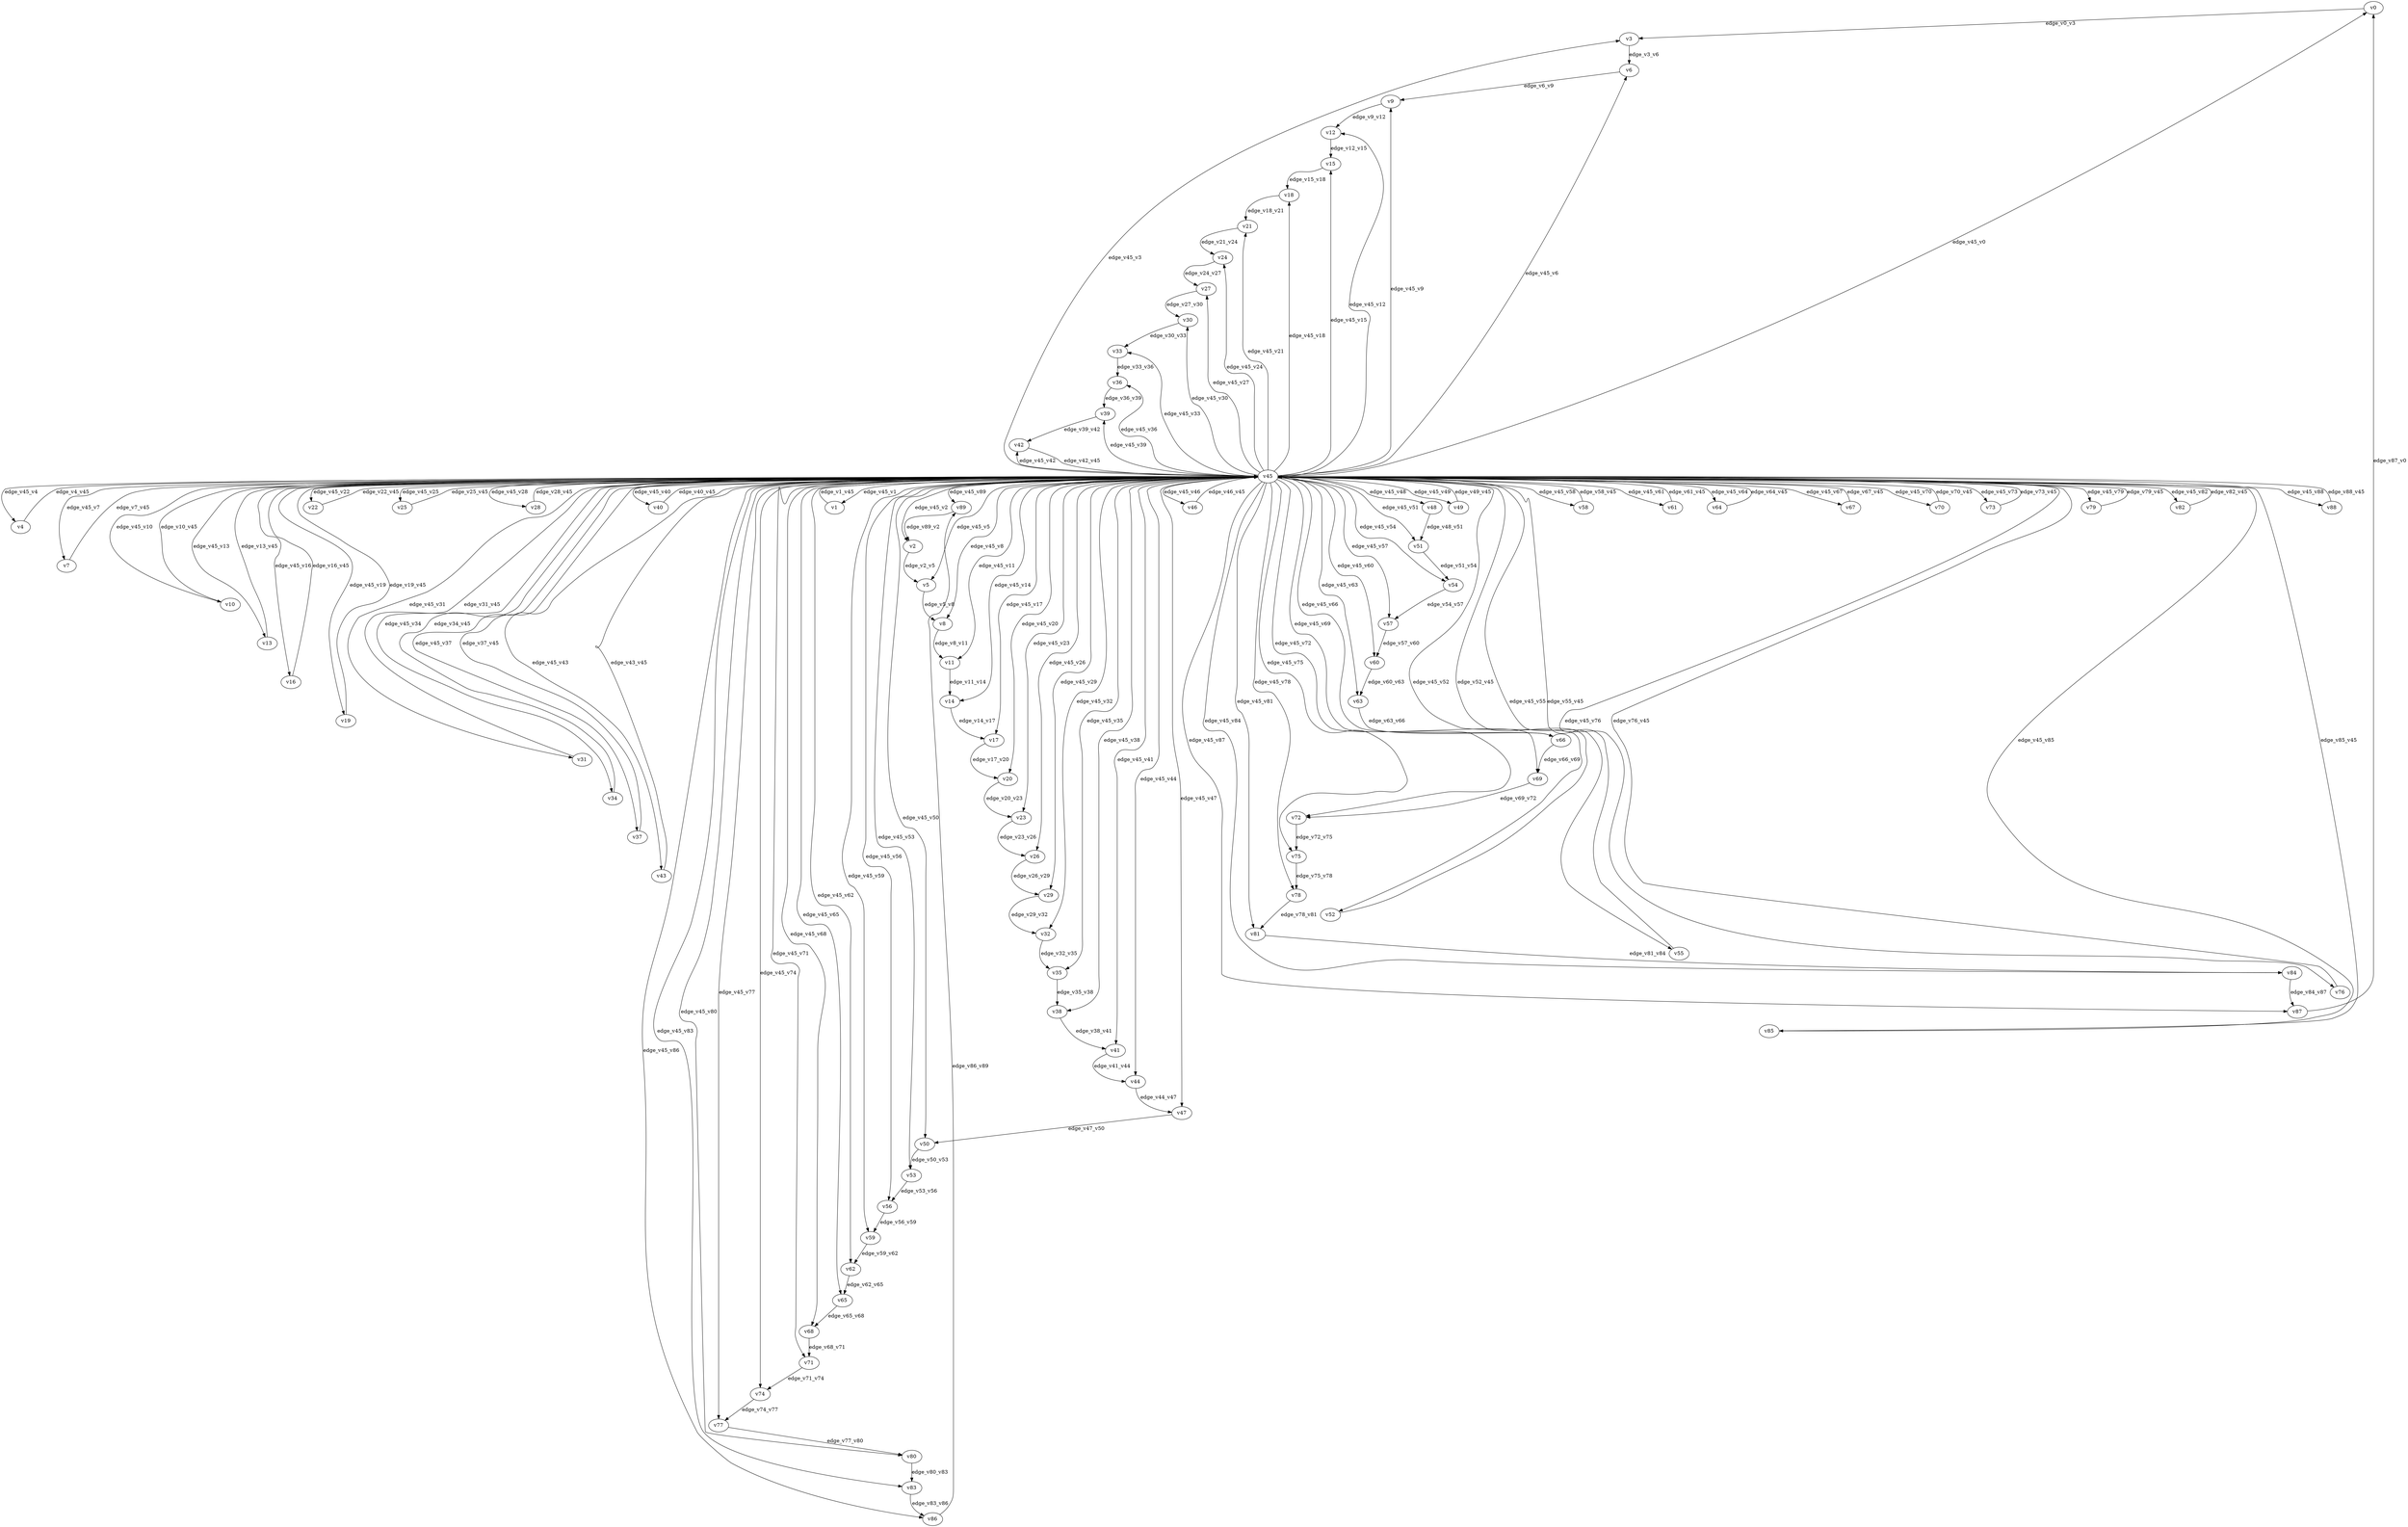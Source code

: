 digraph test132 {
    // Discounted game test case
    // Vertex properties: name [player=X]
    // Edge properties: [weight=Y, discount=Z]

    v0 [name="v0", player=0];
    v1 [name="v1", player=1];
    v2 [name="v2", player=0];
    v3 [name="v3", player=1];
    v4 [name="v4", player=0];
    v5 [name="v5", player=1];
    v6 [name="v6", player=0];
    v7 [name="v7", player=1];
    v8 [name="v8", player=0];
    v9 [name="v9", player=1];
    v10 [name="v10", player=0];
    v11 [name="v11", player=1];
    v12 [name="v12", player=0];
    v13 [name="v13", player=1];
    v14 [name="v14", player=0];
    v15 [name="v15", player=1];
    v16 [name="v16", player=0];
    v17 [name="v17", player=1];
    v18 [name="v18", player=0];
    v19 [name="v19", player=1];
    v20 [name="v20", player=0];
    v21 [name="v21", player=1];
    v22 [name="v22", player=0];
    v23 [name="v23", player=1];
    v24 [name="v24", player=0];
    v25 [name="v25", player=1];
    v26 [name="v26", player=0];
    v27 [name="v27", player=1];
    v28 [name="v28", player=0];
    v29 [name="v29", player=1];
    v30 [name="v30", player=0];
    v31 [name="v31", player=1];
    v32 [name="v32", player=0];
    v33 [name="v33", player=1];
    v34 [name="v34", player=0];
    v35 [name="v35", player=1];
    v36 [name="v36", player=0];
    v37 [name="v37", player=1];
    v38 [name="v38", player=0];
    v39 [name="v39", player=1];
    v40 [name="v40", player=0];
    v41 [name="v41", player=1];
    v42 [name="v42", player=0];
    v43 [name="v43", player=1];
    v44 [name="v44", player=0];
    v45 [name="v45", player=0];
    v46 [name="v46", player=0];
    v47 [name="v47", player=1];
    v48 [name="v48", player=0];
    v49 [name="v49", player=1];
    v50 [name="v50", player=0];
    v51 [name="v51", player=1];
    v52 [name="v52", player=0];
    v53 [name="v53", player=1];
    v54 [name="v54", player=0];
    v55 [name="v55", player=1];
    v56 [name="v56", player=0];
    v57 [name="v57", player=1];
    v58 [name="v58", player=0];
    v59 [name="v59", player=1];
    v60 [name="v60", player=0];
    v61 [name="v61", player=1];
    v62 [name="v62", player=0];
    v63 [name="v63", player=1];
    v64 [name="v64", player=0];
    v65 [name="v65", player=1];
    v66 [name="v66", player=0];
    v67 [name="v67", player=1];
    v68 [name="v68", player=0];
    v69 [name="v69", player=1];
    v70 [name="v70", player=0];
    v71 [name="v71", player=1];
    v72 [name="v72", player=0];
    v73 [name="v73", player=1];
    v74 [name="v74", player=0];
    v75 [name="v75", player=1];
    v76 [name="v76", player=0];
    v77 [name="v77", player=1];
    v78 [name="v78", player=0];
    v79 [name="v79", player=1];
    v80 [name="v80", player=0];
    v81 [name="v81", player=1];
    v82 [name="v82", player=0];
    v83 [name="v83", player=1];
    v84 [name="v84", player=0];
    v85 [name="v85", player=1];
    v86 [name="v86", player=0];
    v87 [name="v87", player=1];
    v88 [name="v88", player=0];
    v89 [name="v89", player=1];

    v45 -> v0 [label="edge_v45_v0", weight=-3.13, discount=0.199];
    v45 -> v1 [label="edge_v45_v1", weight=1.90, discount=0.199];
    v1 -> v45 [label="edge_v1_v45", weight=4.51, discount=0.199];
    v45 -> v2 [label="edge_v45_v2", weight=-4.33, discount=0.199];
    v45 -> v3 [label="edge_v45_v3", weight=-3.27, discount=0.199];
    v45 -> v4 [label="edge_v45_v4", weight=-0.43, discount=0.199];
    v4 -> v45 [label="edge_v4_v45", weight=-1.23, discount=0.199];
    v45 -> v5 [label="edge_v45_v5", weight=7.51, discount=0.199];
    v45 -> v6 [label="edge_v45_v6", weight=-2.23, discount=0.199];
    v45 -> v7 [label="edge_v45_v7", weight=-2.97, discount=0.199];
    v7 -> v45 [label="edge_v7_v45", weight=-5.94, discount=0.199];
    v45 -> v8 [label="edge_v45_v8", weight=3.74, discount=0.199];
    v45 -> v9 [label="edge_v45_v9", weight=4.34, discount=0.199];
    v45 -> v10 [label="edge_v45_v10", weight=0.87, discount=0.199];
    v10 -> v45 [label="edge_v10_v45", weight=-1.80, discount=0.199];
    v45 -> v11 [label="edge_v45_v11", weight=4.20, discount=0.199];
    v45 -> v12 [label="edge_v45_v12", weight=-4.76, discount=0.199];
    v45 -> v13 [label="edge_v45_v13", weight=0.34, discount=0.199];
    v13 -> v45 [label="edge_v13_v45", weight=-1.07, discount=0.199];
    v45 -> v14 [label="edge_v45_v14", weight=-1.28, discount=0.199];
    v45 -> v15 [label="edge_v45_v15", weight=9.31, discount=0.199];
    v45 -> v16 [label="edge_v45_v16", weight=-5.65, discount=0.199];
    v16 -> v45 [label="edge_v16_v45", weight=-7.34, discount=0.199];
    v45 -> v17 [label="edge_v45_v17", weight=3.85, discount=0.199];
    v45 -> v18 [label="edge_v45_v18", weight=5.89, discount=0.199];
    v45 -> v19 [label="edge_v45_v19", weight=-1.41, discount=0.199];
    v19 -> v45 [label="edge_v19_v45", weight=-3.86, discount=0.199];
    v45 -> v20 [label="edge_v45_v20", weight=7.83, discount=0.199];
    v45 -> v21 [label="edge_v45_v21", weight=4.57, discount=0.199];
    v45 -> v22 [label="edge_v45_v22", weight=9.08, discount=0.199];
    v22 -> v45 [label="edge_v22_v45", weight=7.65, discount=0.199];
    v45 -> v23 [label="edge_v45_v23", weight=6.53, discount=0.199];
    v45 -> v24 [label="edge_v45_v24", weight=1.93, discount=0.199];
    v45 -> v25 [label="edge_v45_v25", weight=1.82, discount=0.199];
    v25 -> v45 [label="edge_v25_v45", weight=-1.17, discount=0.199];
    v45 -> v26 [label="edge_v45_v26", weight=5.73, discount=0.199];
    v45 -> v27 [label="edge_v45_v27", weight=3.26, discount=0.199];
    v45 -> v28 [label="edge_v45_v28", weight=9.29, discount=0.199];
    v28 -> v45 [label="edge_v28_v45", weight=12.02, discount=0.199];
    v45 -> v29 [label="edge_v45_v29", weight=8.65, discount=0.199];
    v45 -> v30 [label="edge_v45_v30", weight=4.72, discount=0.199];
    v45 -> v31 [label="edge_v45_v31", weight=-1.02, discount=0.199];
    v31 -> v45 [label="edge_v31_v45", weight=-0.69, discount=0.199];
    v45 -> v32 [label="edge_v45_v32", weight=-3.16, discount=0.199];
    v45 -> v33 [label="edge_v45_v33", weight=3.67, discount=0.199];
    v45 -> v34 [label="edge_v45_v34", weight=0.19, discount=0.199];
    v34 -> v45 [label="edge_v34_v45", weight=0.03, discount=0.199];
    v45 -> v35 [label="edge_v45_v35", weight=2.25, discount=0.199];
    v45 -> v36 [label="edge_v45_v36", weight=-5.05, discount=0.199];
    v45 -> v37 [label="edge_v45_v37", weight=-2.68, discount=0.199];
    v37 -> v45 [label="edge_v37_v45", weight=-1.61, discount=0.199];
    v45 -> v38 [label="edge_v45_v38", weight=2.57, discount=0.199];
    v45 -> v39 [label="edge_v45_v39", weight=4.50, discount=0.199];
    v45 -> v40 [label="edge_v45_v40", weight=8.71, discount=0.199];
    v40 -> v45 [label="edge_v40_v45", weight=9.49, discount=0.199];
    v45 -> v41 [label="edge_v45_v41", weight=4.00, discount=0.199];
    v45 -> v42 [label="edge_v45_v42", weight=3.38, discount=0.199];
    v45 -> v43 [label="edge_v45_v43", weight=-1.75, discount=0.199];
    v43 -> v45 [label="edge_v43_v45", weight=-1.26, discount=0.199];
    v45 -> v44 [label="edge_v45_v44", weight=7.06, discount=0.199];
    v45 -> v46 [label="edge_v45_v46", weight=6.17, discount=0.199];
    v46 -> v45 [label="edge_v46_v45", weight=5.82, discount=0.199];
    v45 -> v47 [label="edge_v45_v47", weight=6.78, discount=0.199];
    v45 -> v48 [label="edge_v45_v48", weight=-3.36, discount=0.199];
    v45 -> v49 [label="edge_v45_v49", weight=7.63, discount=0.199];
    v49 -> v45 [label="edge_v49_v45", weight=8.48, discount=0.199];
    v45 -> v50 [label="edge_v45_v50", weight=2.76, discount=0.199];
    v45 -> v51 [label="edge_v45_v51", weight=6.77, discount=0.199];
    v45 -> v52 [label="edge_v45_v52", weight=-1.65, discount=0.199];
    v52 -> v45 [label="edge_v52_v45", weight=-4.34, discount=0.199];
    v45 -> v53 [label="edge_v45_v53", weight=-5.65, discount=0.199];
    v45 -> v54 [label="edge_v45_v54", weight=-1.28, discount=0.199];
    v45 -> v55 [label="edge_v45_v55", weight=-1.84, discount=0.199];
    v55 -> v45 [label="edge_v55_v45", weight=-0.96, discount=0.199];
    v45 -> v56 [label="edge_v45_v56", weight=2.29, discount=0.199];
    v45 -> v57 [label="edge_v45_v57", weight=6.25, discount=0.199];
    v45 -> v58 [label="edge_v45_v58", weight=9.23, discount=0.199];
    v58 -> v45 [label="edge_v58_v45", weight=11.25, discount=0.199];
    v45 -> v59 [label="edge_v45_v59", weight=3.81, discount=0.199];
    v45 -> v60 [label="edge_v45_v60", weight=7.98, discount=0.199];
    v45 -> v61 [label="edge_v45_v61", weight=4.33, discount=0.199];
    v61 -> v45 [label="edge_v61_v45", weight=6.98, discount=0.199];
    v45 -> v62 [label="edge_v45_v62", weight=9.09, discount=0.199];
    v45 -> v63 [label="edge_v45_v63", weight=7.61, discount=0.199];
    v45 -> v64 [label="edge_v45_v64", weight=8.71, discount=0.199];
    v64 -> v45 [label="edge_v64_v45", weight=6.67, discount=0.199];
    v45 -> v65 [label="edge_v45_v65", weight=1.29, discount=0.199];
    v45 -> v66 [label="edge_v45_v66", weight=-0.32, discount=0.199];
    v45 -> v67 [label="edge_v45_v67", weight=7.80, discount=0.199];
    v67 -> v45 [label="edge_v67_v45", weight=8.04, discount=0.199];
    v45 -> v68 [label="edge_v45_v68", weight=1.09, discount=0.199];
    v45 -> v69 [label="edge_v45_v69", weight=-0.93, discount=0.199];
    v45 -> v70 [label="edge_v45_v70", weight=8.10, discount=0.199];
    v70 -> v45 [label="edge_v70_v45", weight=10.90, discount=0.199];
    v45 -> v71 [label="edge_v45_v71", weight=-0.99, discount=0.199];
    v45 -> v72 [label="edge_v45_v72", weight=-1.64, discount=0.199];
    v45 -> v73 [label="edge_v45_v73", weight=9.43, discount=0.199];
    v73 -> v45 [label="edge_v73_v45", weight=9.09, discount=0.199];
    v45 -> v74 [label="edge_v45_v74", weight=9.52, discount=0.199];
    v45 -> v75 [label="edge_v45_v75", weight=-2.51, discount=0.199];
    v45 -> v76 [label="edge_v45_v76", weight=-1.45, discount=0.199];
    v76 -> v45 [label="edge_v76_v45", weight=-3.12, discount=0.199];
    v45 -> v77 [label="edge_v45_v77", weight=4.43, discount=0.199];
    v45 -> v78 [label="edge_v45_v78", weight=-5.08, discount=0.199];
    v45 -> v79 [label="edge_v45_v79", weight=4.49, discount=0.199];
    v79 -> v45 [label="edge_v79_v45", weight=1.64, discount=0.199];
    v45 -> v80 [label="edge_v45_v80", weight=0.44, discount=0.199];
    v45 -> v81 [label="edge_v45_v81", weight=6.44, discount=0.199];
    v45 -> v82 [label="edge_v45_v82", weight=7.08, discount=0.199];
    v82 -> v45 [label="edge_v82_v45", weight=4.73, discount=0.199];
    v45 -> v83 [label="edge_v45_v83", weight=-5.99, discount=0.199];
    v45 -> v84 [label="edge_v45_v84", weight=-0.56, discount=0.199];
    v45 -> v85 [label="edge_v45_v85", weight=-2.15, discount=0.199];
    v85 -> v45 [label="edge_v85_v45", weight=-0.31, discount=0.199];
    v45 -> v86 [label="edge_v45_v86", weight=-0.94, discount=0.199];
    v45 -> v87 [label="edge_v45_v87", weight=1.81, discount=0.199];
    v45 -> v88 [label="edge_v45_v88", weight=7.93, discount=0.199];
    v88 -> v45 [label="edge_v88_v45", weight=10.17, discount=0.199];
    v45 -> v89 [label="edge_v45_v89", weight=-4.10, discount=0.199];
    v0 -> v3 [label="edge_v0_v3", weight=-2.47, discount=0.199];
    v2 -> v5 [label="edge_v2_v5", weight=-2.43, discount=0.199];
    v3 -> v6 [label="edge_v3_v6", weight=6.43, discount=0.199];
    v5 -> v8 [label="edge_v5_v8", weight=3.20, discount=0.199];
    v6 -> v9 [label="edge_v6_v9", weight=-1.68, discount=0.199];
    v8 -> v11 [label="edge_v8_v11", weight=3.36, discount=0.199];
    v9 -> v12 [label="edge_v9_v12", weight=-0.06, discount=0.199];
    v11 -> v14 [label="edge_v11_v14", weight=2.07, discount=0.199];
    v12 -> v15 [label="edge_v12_v15", weight=3.18, discount=0.199];
    v14 -> v17 [label="edge_v14_v17", weight=-0.31, discount=0.199];
    v15 -> v18 [label="edge_v15_v18", weight=4.90, discount=0.199];
    v17 -> v20 [label="edge_v17_v20", weight=-0.10, discount=0.199];
    v18 -> v21 [label="edge_v18_v21", weight=6.01, discount=0.199];
    v20 -> v23 [label="edge_v20_v23", weight=-0.47, discount=0.199];
    v21 -> v24 [label="edge_v21_v24", weight=0.86, discount=0.199];
    v23 -> v26 [label="edge_v23_v26", weight=-0.27, discount=0.199];
    v24 -> v27 [label="edge_v24_v27", weight=1.21, discount=0.199];
    v26 -> v29 [label="edge_v26_v29", weight=1.85, discount=0.199];
    v27 -> v30 [label="edge_v27_v30", weight=-1.97, discount=0.199];
    v29 -> v32 [label="edge_v29_v32", weight=0.51, discount=0.199];
    v30 -> v33 [label="edge_v30_v33", weight=-1.49, discount=0.199];
    v32 -> v35 [label="edge_v32_v35", weight=-2.30, discount=0.199];
    v33 -> v36 [label="edge_v33_v36", weight=4.66, discount=0.199];
    v35 -> v38 [label="edge_v35_v38", weight=3.44, discount=0.199];
    v36 -> v39 [label="edge_v36_v39", weight=-3.00, discount=0.199];
    v38 -> v41 [label="edge_v38_v41", weight=-2.50, discount=0.199];
    v39 -> v42 [label="edge_v39_v42", weight=-2.32, discount=0.199];
    v41 -> v44 [label="edge_v41_v44", weight=3.96, discount=0.199];
    v42 -> v45 [label="edge_v42_v45", weight=2.06, discount=0.199];
    v44 -> v47 [label="edge_v44_v47", weight=3.00, discount=0.199];
    v47 -> v50 [label="edge_v47_v50", weight=-1.84, discount=0.199];
    v48 -> v51 [label="edge_v48_v51", weight=3.80, discount=0.199];
    v50 -> v53 [label="edge_v50_v53", weight=3.40, discount=0.199];
    v51 -> v54 [label="edge_v51_v54", weight=-0.30, discount=0.199];
    v53 -> v56 [label="edge_v53_v56", weight=3.81, discount=0.199];
    v54 -> v57 [label="edge_v54_v57", weight=-2.13, discount=0.199];
    v56 -> v59 [label="edge_v56_v59", weight=5.06, discount=0.199];
    v57 -> v60 [label="edge_v57_v60", weight=2.96, discount=0.199];
    v59 -> v62 [label="edge_v59_v62", weight=4.85, discount=0.199];
    v60 -> v63 [label="edge_v60_v63", weight=3.88, discount=0.199];
    v62 -> v65 [label="edge_v62_v65", weight=3.05, discount=0.199];
    v63 -> v66 [label="edge_v63_v66", weight=-0.21, discount=0.199];
    v65 -> v68 [label="edge_v65_v68", weight=2.23, discount=0.199];
    v66 -> v69 [label="edge_v66_v69", weight=-0.86, discount=0.199];
    v68 -> v71 [label="edge_v68_v71", weight=4.38, discount=0.199];
    v69 -> v72 [label="edge_v69_v72", weight=-1.62, discount=0.199];
    v71 -> v74 [label="edge_v71_v74", weight=3.26, discount=0.199];
    v72 -> v75 [label="edge_v72_v75", weight=6.45, discount=0.199];
    v74 -> v77 [label="edge_v74_v77", weight=3.91, discount=0.199];
    v75 -> v78 [label="edge_v75_v78", weight=3.83, discount=0.199];
    v77 -> v80 [label="edge_v77_v80", weight=0.99, discount=0.199];
    v78 -> v81 [label="edge_v78_v81", weight=2.48, discount=0.199];
    v80 -> v83 [label="edge_v80_v83", weight=3.68, discount=0.199];
    v81 -> v84 [label="edge_v81_v84", weight=-1.13, discount=0.199];
    v83 -> v86 [label="edge_v83_v86", weight=1.83, discount=0.199];
    v84 -> v87 [label="edge_v84_v87", weight=4.38, discount=0.199];
    v86 -> v89 [label="edge_v86_v89", weight=1.10, discount=0.199];
    v87 -> v0 [label="edge_v87_v0", weight=5.28, discount=0.199];
    v89 -> v2 [label="edge_v89_v2", weight=3.14, discount=0.199];
}
